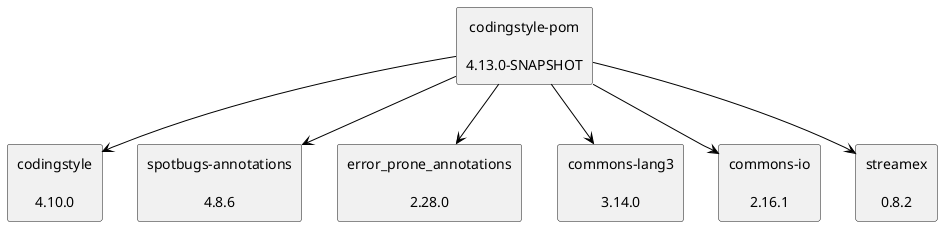 @startuml
skinparam defaultTextAlignment center
skinparam rectangle {
  BackgroundColor<<optional>> beige
  BackgroundColor<<test>> lightGreen
  BackgroundColor<<runtime>> lightBlue
  BackgroundColor<<provided>> lightGray
}
rectangle "codingstyle-pom\n\n4.13.0-SNAPSHOT" as edu_hm_hafner_codingstyle_pom_pom
rectangle "codingstyle\n\n4.10.0" as edu_hm_hafner_codingstyle_jar
rectangle "spotbugs-annotations\n\n4.8.6" as com_github_spotbugs_spotbugs_annotations_jar
rectangle "error_prone_annotations\n\n2.28.0" as com_google_errorprone_error_prone_annotations_jar
rectangle "commons-lang3\n\n3.14.0" as org_apache_commons_commons_lang3_jar
rectangle "commons-io\n\n2.16.1" as commons_io_commons_io_jar
rectangle "streamex\n\n0.8.2" as one_util_streamex_jar
edu_hm_hafner_codingstyle_pom_pom -[#000000]-> edu_hm_hafner_codingstyle_jar
edu_hm_hafner_codingstyle_pom_pom -[#000000]-> com_github_spotbugs_spotbugs_annotations_jar
edu_hm_hafner_codingstyle_pom_pom -[#000000]-> com_google_errorprone_error_prone_annotations_jar
edu_hm_hafner_codingstyle_pom_pom -[#000000]-> org_apache_commons_commons_lang3_jar
edu_hm_hafner_codingstyle_pom_pom -[#000000]-> commons_io_commons_io_jar
edu_hm_hafner_codingstyle_pom_pom -[#000000]-> one_util_streamex_jar
@enduml